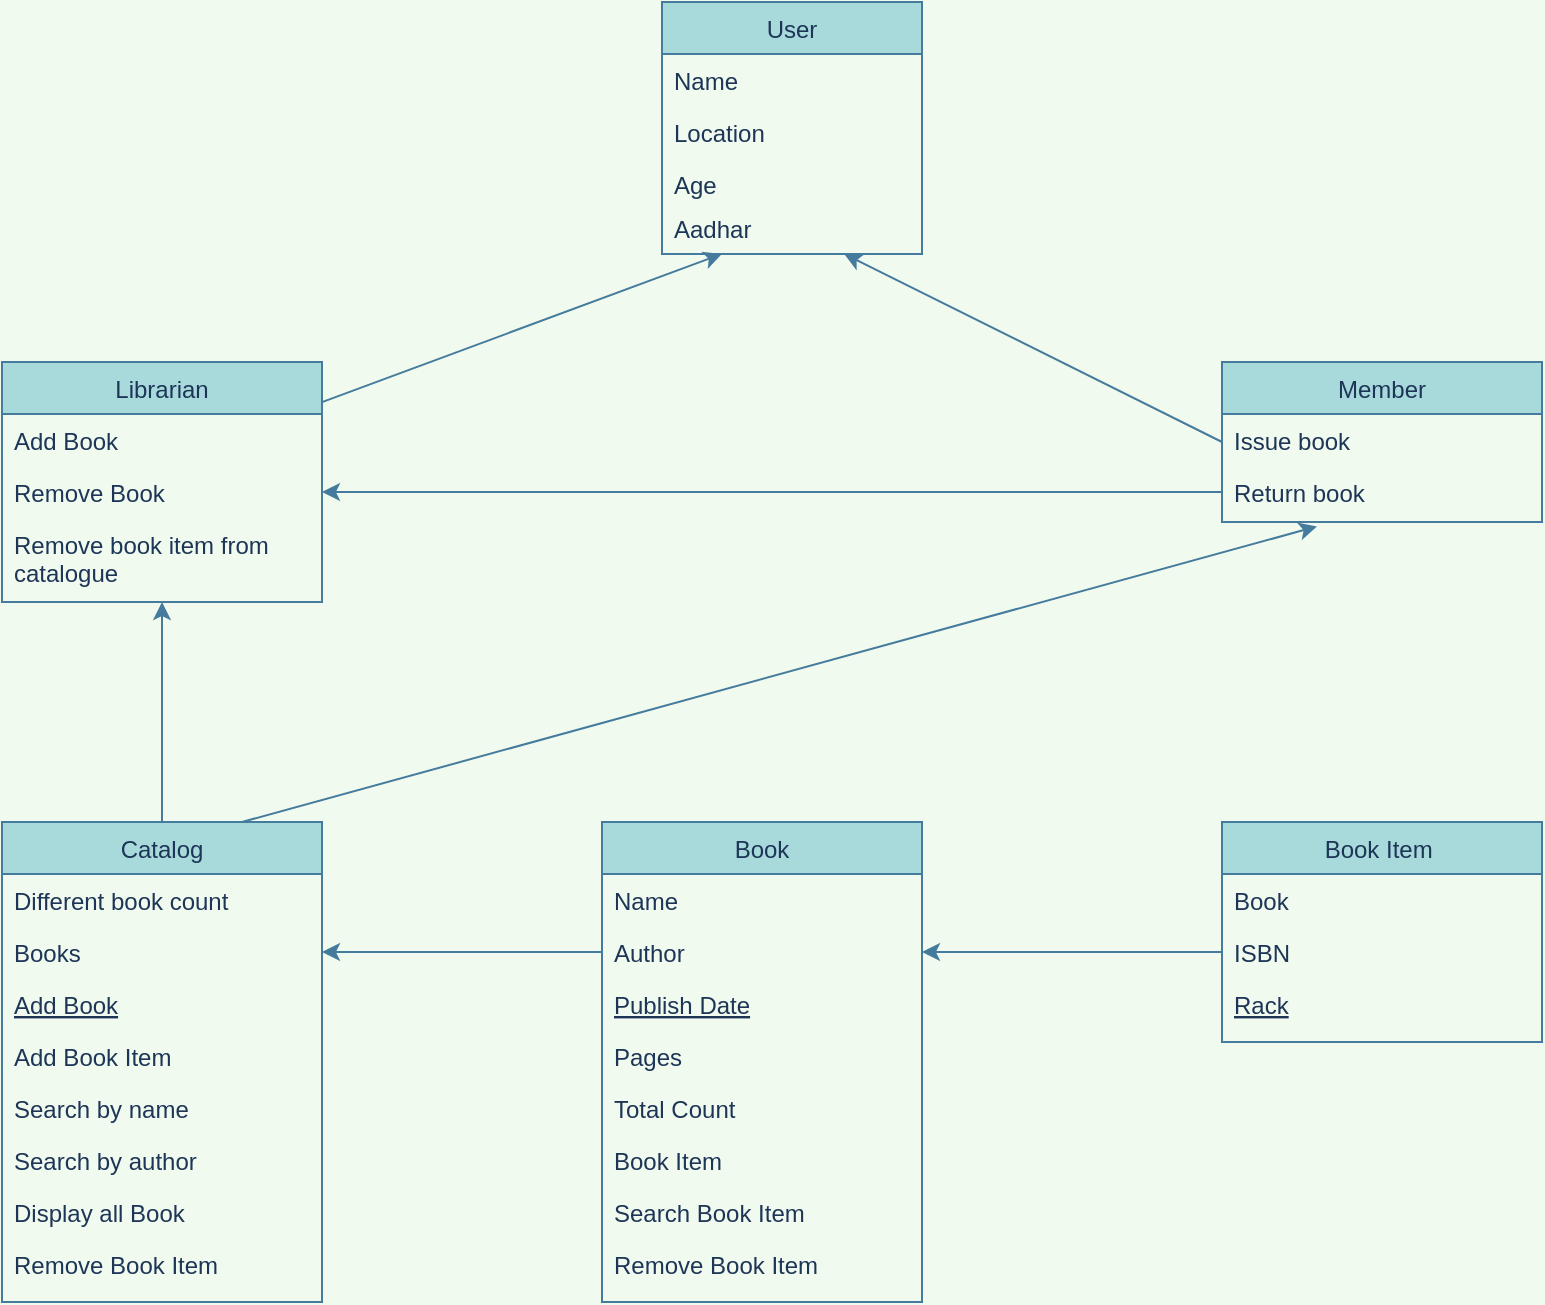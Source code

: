 <mxfile version="13.4.5" type="device"><diagram id="C5RBs43oDa-KdzZeNtuy" name="Page-1"><mxGraphModel dx="1490" dy="641" grid="1" gridSize="10" guides="1" tooltips="1" connect="1" arrows="1" fold="1" page="1" pageScale="1" pageWidth="827" pageHeight="1169" background="#F1FAEE" math="0" shadow="0"><root><mxCell id="WIyWlLk6GJQsqaUBKTNV-0"/><mxCell id="WIyWlLk6GJQsqaUBKTNV-1" parent="WIyWlLk6GJQsqaUBKTNV-0"/><mxCell id="Fq93NpsVWJ58ztdwX8Hd-27" value="" style="endArrow=classic;html=1;strokeColor=#457B9D;fillColor=#A8DADC;fontColor=#1D3557;exitX=1;exitY=0.167;exitDx=0;exitDy=0;exitPerimeter=0;" parent="WIyWlLk6GJQsqaUBKTNV-1" source="Fq93NpsVWJ58ztdwX8Hd-2" target="Fq93NpsVWJ58ztdwX8Hd-0" edge="1"><mxGeometry width="50" height="50" relative="1" as="geometry"><mxPoint x="190" y="315" as="sourcePoint"/><mxPoint x="410" y="150" as="targetPoint"/><Array as="points"/></mxGeometry></mxCell><mxCell id="Fq93NpsVWJ58ztdwX8Hd-30" value="" style="endArrow=classic;html=1;strokeColor=#457B9D;fillColor=#A8DADC;fontColor=#1D3557;" parent="WIyWlLk6GJQsqaUBKTNV-1" target="Fq93NpsVWJ58ztdwX8Hd-0" edge="1"><mxGeometry width="50" height="50" relative="1" as="geometry"><mxPoint x="640" y="260" as="sourcePoint"/><mxPoint x="730" y="75" as="targetPoint"/><Array as="points"/></mxGeometry></mxCell><mxCell id="Fq93NpsVWJ58ztdwX8Hd-55" value="" style="endArrow=classic;html=1;strokeColor=#457B9D;fillColor=#A8DADC;fontColor=#1D3557;exitX=0;exitY=0.5;exitDx=0;exitDy=0;" parent="WIyWlLk6GJQsqaUBKTNV-1" source="Fq93NpsVWJ58ztdwX8Hd-13" target="Fq93NpsVWJ58ztdwX8Hd-4" edge="1"><mxGeometry width="50" height="50" relative="1" as="geometry"><mxPoint x="480" y="290" as="sourcePoint"/><mxPoint x="281.923" y="133.402" as="targetPoint"/><Array as="points"/></mxGeometry></mxCell><mxCell id="Fq93NpsVWJ58ztdwX8Hd-58" value="" style="endArrow=classic;html=1;strokeColor=#457B9D;fillColor=#A8DADC;fontColor=#1D3557;exitX=0.5;exitY=0;exitDx=0;exitDy=0;" parent="WIyWlLk6GJQsqaUBKTNV-1" source="Fq93NpsVWJ58ztdwX8Hd-33" target="Fq93NpsVWJ58ztdwX8Hd-5" edge="1"><mxGeometry width="50" height="50" relative="1" as="geometry"><mxPoint x="140" y="470" as="sourcePoint"/><mxPoint x="190" y="420" as="targetPoint"/></mxGeometry></mxCell><mxCell id="Fq93NpsVWJ58ztdwX8Hd-59" value="" style="endArrow=classic;html=1;strokeColor=#457B9D;fillColor=#A8DADC;fontColor=#1D3557;entryX=0.297;entryY=1.162;entryDx=0;entryDy=0;entryPerimeter=0;exitX=0.75;exitY=0;exitDx=0;exitDy=0;" parent="WIyWlLk6GJQsqaUBKTNV-1" source="Fq93NpsVWJ58ztdwX8Hd-33" target="Fq93NpsVWJ58ztdwX8Hd-13" edge="1"><mxGeometry width="50" height="50" relative="1" as="geometry"><mxPoint x="200" y="520" as="sourcePoint"/><mxPoint x="250" y="470" as="targetPoint"/></mxGeometry></mxCell><mxCell id="Fq93NpsVWJ58ztdwX8Hd-60" value="" style="endArrow=classic;html=1;strokeColor=#457B9D;fillColor=#A8DADC;fontColor=#1D3557;entryX=1;entryY=0.5;entryDx=0;entryDy=0;exitX=0;exitY=0.5;exitDx=0;exitDy=0;" parent="WIyWlLk6GJQsqaUBKTNV-1" source="Fq93NpsVWJ58ztdwX8Hd-41" target="zkfFHV4jXpPFQw0GAbJ--8" edge="1"><mxGeometry width="50" height="50" relative="1" as="geometry"><mxPoint x="580" y="630" as="sourcePoint"/><mxPoint x="630" y="580" as="targetPoint"/></mxGeometry></mxCell><mxCell id="Fq93NpsVWJ58ztdwX8Hd-61" value="" style="endArrow=classic;html=1;strokeColor=#457B9D;fillColor=#A8DADC;fontColor=#1D3557;exitX=0;exitY=0.5;exitDx=0;exitDy=0;entryX=1;entryY=0.5;entryDx=0;entryDy=0;" parent="WIyWlLk6GJQsqaUBKTNV-1" source="zkfFHV4jXpPFQw0GAbJ--8" target="Fq93NpsVWJ58ztdwX8Hd-35" edge="1"><mxGeometry width="50" height="50" relative="1" as="geometry"><mxPoint x="280" y="630" as="sourcePoint"/><mxPoint x="330" y="580" as="targetPoint"/></mxGeometry></mxCell><mxCell id="Fq93NpsVWJ58ztdwX8Hd-2" value="Librarian" style="swimlane;fontStyle=0;align=center;verticalAlign=top;childLayout=stackLayout;horizontal=1;startSize=26;horizontalStack=0;resizeParent=1;resizeLast=0;collapsible=1;marginBottom=0;rounded=0;shadow=0;strokeWidth=1;fillColor=#A8DADC;strokeColor=#457B9D;fontColor=#1D3557;" parent="WIyWlLk6GJQsqaUBKTNV-1" vertex="1"><mxGeometry x="30" y="220" width="160" height="120" as="geometry"><mxRectangle x="550" y="140" width="160" height="26" as="alternateBounds"/></mxGeometry></mxCell><mxCell id="Fq93NpsVWJ58ztdwX8Hd-3" value="Add Book " style="text;align=left;verticalAlign=top;spacingLeft=4;spacingRight=4;overflow=hidden;rotatable=0;points=[[0,0.5],[1,0.5]];portConstraint=eastwest;fontColor=#1D3557;" parent="Fq93NpsVWJ58ztdwX8Hd-2" vertex="1"><mxGeometry y="26" width="160" height="26" as="geometry"/></mxCell><mxCell id="Fq93NpsVWJ58ztdwX8Hd-4" value="Remove Book " style="text;align=left;verticalAlign=top;spacingLeft=4;spacingRight=4;overflow=hidden;rotatable=0;points=[[0,0.5],[1,0.5]];portConstraint=eastwest;rounded=0;shadow=0;html=0;fontColor=#1D3557;" parent="Fq93NpsVWJ58ztdwX8Hd-2" vertex="1"><mxGeometry y="52" width="160" height="26" as="geometry"/></mxCell><mxCell id="Fq93NpsVWJ58ztdwX8Hd-5" value="Remove book item from &#10;catalogue" style="text;align=left;verticalAlign=top;spacingLeft=4;spacingRight=4;overflow=hidden;rotatable=0;points=[[0,0.5],[1,0.5]];portConstraint=eastwest;rounded=0;shadow=0;html=0;fontColor=#1D3557;" parent="Fq93NpsVWJ58ztdwX8Hd-2" vertex="1"><mxGeometry y="78" width="160" height="42" as="geometry"/></mxCell><mxCell id="Fq93NpsVWJ58ztdwX8Hd-11" value="Member" style="swimlane;fontStyle=0;align=center;verticalAlign=top;childLayout=stackLayout;horizontal=1;startSize=26;horizontalStack=0;resizeParent=1;resizeLast=0;collapsible=1;marginBottom=0;rounded=0;shadow=0;strokeWidth=1;fillColor=#A8DADC;strokeColor=#457B9D;fontColor=#1D3557;" parent="WIyWlLk6GJQsqaUBKTNV-1" vertex="1"><mxGeometry x="640" y="220" width="160" height="80" as="geometry"><mxRectangle x="550" y="140" width="160" height="26" as="alternateBounds"/></mxGeometry></mxCell><mxCell id="Fq93NpsVWJ58ztdwX8Hd-12" value="Issue book" style="text;align=left;verticalAlign=top;spacingLeft=4;spacingRight=4;overflow=hidden;rotatable=0;points=[[0,0.5],[1,0.5]];portConstraint=eastwest;fontColor=#1D3557;" parent="Fq93NpsVWJ58ztdwX8Hd-11" vertex="1"><mxGeometry y="26" width="160" height="26" as="geometry"/></mxCell><mxCell id="Fq93NpsVWJ58ztdwX8Hd-13" value="Return book " style="text;align=left;verticalAlign=top;spacingLeft=4;spacingRight=4;overflow=hidden;rotatable=0;points=[[0,0.5],[1,0.5]];portConstraint=eastwest;rounded=0;shadow=0;html=0;fontColor=#1D3557;" parent="Fq93NpsVWJ58ztdwX8Hd-11" vertex="1"><mxGeometry y="52" width="160" height="26" as="geometry"/></mxCell><mxCell id="Fq93NpsVWJ58ztdwX8Hd-39" value="Book Item " style="swimlane;fontStyle=0;align=center;verticalAlign=top;childLayout=stackLayout;horizontal=1;startSize=26;horizontalStack=0;resizeParent=1;resizeLast=0;collapsible=1;marginBottom=0;rounded=0;shadow=0;strokeWidth=1;fillColor=#A8DADC;strokeColor=#457B9D;fontColor=#1D3557;" parent="WIyWlLk6GJQsqaUBKTNV-1" vertex="1"><mxGeometry x="640" y="450" width="160" height="110" as="geometry"><mxRectangle x="130" y="380" width="160" height="26" as="alternateBounds"/></mxGeometry></mxCell><mxCell id="Fq93NpsVWJ58ztdwX8Hd-40" value="Book " style="text;align=left;verticalAlign=top;spacingLeft=4;spacingRight=4;overflow=hidden;rotatable=0;points=[[0,0.5],[1,0.5]];portConstraint=eastwest;fontColor=#1D3557;" parent="Fq93NpsVWJ58ztdwX8Hd-39" vertex="1"><mxGeometry y="26" width="160" height="26" as="geometry"/></mxCell><mxCell id="Fq93NpsVWJ58ztdwX8Hd-41" value="ISBN" style="text;align=left;verticalAlign=top;spacingLeft=4;spacingRight=4;overflow=hidden;rotatable=0;points=[[0,0.5],[1,0.5]];portConstraint=eastwest;rounded=0;shadow=0;html=0;fontColor=#1D3557;" parent="Fq93NpsVWJ58ztdwX8Hd-39" vertex="1"><mxGeometry y="52" width="160" height="26" as="geometry"/></mxCell><mxCell id="Fq93NpsVWJ58ztdwX8Hd-43" value="Rack" style="text;align=left;verticalAlign=top;spacingLeft=4;spacingRight=4;overflow=hidden;rotatable=0;points=[[0,0.5],[1,0.5]];portConstraint=eastwest;fontStyle=4;fontColor=#1D3557;" parent="Fq93NpsVWJ58ztdwX8Hd-39" vertex="1"><mxGeometry y="78" width="160" height="26" as="geometry"/></mxCell><mxCell id="zkfFHV4jXpPFQw0GAbJ--6" value="Book&#10;" style="swimlane;fontStyle=0;align=center;verticalAlign=top;childLayout=stackLayout;horizontal=1;startSize=26;horizontalStack=0;resizeParent=1;resizeLast=0;collapsible=1;marginBottom=0;rounded=0;shadow=0;strokeWidth=1;fillColor=#A8DADC;strokeColor=#457B9D;fontColor=#1D3557;" parent="WIyWlLk6GJQsqaUBKTNV-1" vertex="1"><mxGeometry x="330" y="450" width="160" height="240" as="geometry"><mxRectangle x="130" y="380" width="160" height="26" as="alternateBounds"/></mxGeometry></mxCell><mxCell id="zkfFHV4jXpPFQw0GAbJ--7" value="Name" style="text;align=left;verticalAlign=top;spacingLeft=4;spacingRight=4;overflow=hidden;rotatable=0;points=[[0,0.5],[1,0.5]];portConstraint=eastwest;fontColor=#1D3557;" parent="zkfFHV4jXpPFQw0GAbJ--6" vertex="1"><mxGeometry y="26" width="160" height="26" as="geometry"/></mxCell><mxCell id="zkfFHV4jXpPFQw0GAbJ--8" value="Author" style="text;align=left;verticalAlign=top;spacingLeft=4;spacingRight=4;overflow=hidden;rotatable=0;points=[[0,0.5],[1,0.5]];portConstraint=eastwest;rounded=0;shadow=0;html=0;fontColor=#1D3557;" parent="zkfFHV4jXpPFQw0GAbJ--6" vertex="1"><mxGeometry y="52" width="160" height="26" as="geometry"/></mxCell><mxCell id="zkfFHV4jXpPFQw0GAbJ--10" value="Publish Date" style="text;align=left;verticalAlign=top;spacingLeft=4;spacingRight=4;overflow=hidden;rotatable=0;points=[[0,0.5],[1,0.5]];portConstraint=eastwest;fontStyle=4;fontColor=#1D3557;" parent="zkfFHV4jXpPFQw0GAbJ--6" vertex="1"><mxGeometry y="78" width="160" height="26" as="geometry"/></mxCell><mxCell id="zkfFHV4jXpPFQw0GAbJ--11" value="Pages" style="text;align=left;verticalAlign=top;spacingLeft=4;spacingRight=4;overflow=hidden;rotatable=0;points=[[0,0.5],[1,0.5]];portConstraint=eastwest;fontColor=#1D3557;" parent="zkfFHV4jXpPFQw0GAbJ--6" vertex="1"><mxGeometry y="104" width="160" height="26" as="geometry"/></mxCell><mxCell id="Fq93NpsVWJ58ztdwX8Hd-45" value="Total Count " style="text;align=left;verticalAlign=top;spacingLeft=4;spacingRight=4;overflow=hidden;rotatable=0;points=[[0,0.5],[1,0.5]];portConstraint=eastwest;fontColor=#1D3557;" parent="zkfFHV4jXpPFQw0GAbJ--6" vertex="1"><mxGeometry y="130" width="160" height="26" as="geometry"/></mxCell><mxCell id="Fq93NpsVWJ58ztdwX8Hd-46" value="Book Item " style="text;align=left;verticalAlign=top;spacingLeft=4;spacingRight=4;overflow=hidden;rotatable=0;points=[[0,0.5],[1,0.5]];portConstraint=eastwest;fontColor=#1D3557;" parent="zkfFHV4jXpPFQw0GAbJ--6" vertex="1"><mxGeometry y="156" width="160" height="26" as="geometry"/></mxCell><mxCell id="Fq93NpsVWJ58ztdwX8Hd-47" value="Search Book Item " style="text;align=left;verticalAlign=top;spacingLeft=4;spacingRight=4;overflow=hidden;rotatable=0;points=[[0,0.5],[1,0.5]];portConstraint=eastwest;fontColor=#1D3557;" parent="zkfFHV4jXpPFQw0GAbJ--6" vertex="1"><mxGeometry y="182" width="160" height="26" as="geometry"/></mxCell><mxCell id="Fq93NpsVWJ58ztdwX8Hd-48" value="Remove Book Item " style="text;align=left;verticalAlign=top;spacingLeft=4;spacingRight=4;overflow=hidden;rotatable=0;points=[[0,0.5],[1,0.5]];portConstraint=eastwest;fontColor=#1D3557;" parent="zkfFHV4jXpPFQw0GAbJ--6" vertex="1"><mxGeometry y="208" width="160" height="26" as="geometry"/></mxCell><mxCell id="Fq93NpsVWJ58ztdwX8Hd-33" value="Catalog&#10;" style="swimlane;fontStyle=0;align=center;verticalAlign=top;childLayout=stackLayout;horizontal=1;startSize=26;horizontalStack=0;resizeParent=1;resizeLast=0;collapsible=1;marginBottom=0;rounded=0;shadow=0;strokeWidth=1;fillColor=#A8DADC;strokeColor=#457B9D;fontColor=#1D3557;" parent="WIyWlLk6GJQsqaUBKTNV-1" vertex="1"><mxGeometry x="30" y="450" width="160" height="240" as="geometry"><mxRectangle x="130" y="380" width="160" height="26" as="alternateBounds"/></mxGeometry></mxCell><mxCell id="Fq93NpsVWJ58ztdwX8Hd-34" value="Different book count " style="text;align=left;verticalAlign=top;spacingLeft=4;spacingRight=4;overflow=hidden;rotatable=0;points=[[0,0.5],[1,0.5]];portConstraint=eastwest;fontColor=#1D3557;" parent="Fq93NpsVWJ58ztdwX8Hd-33" vertex="1"><mxGeometry y="26" width="160" height="26" as="geometry"/></mxCell><mxCell id="Fq93NpsVWJ58ztdwX8Hd-35" value="Books" style="text;align=left;verticalAlign=top;spacingLeft=4;spacingRight=4;overflow=hidden;rotatable=0;points=[[0,0.5],[1,0.5]];portConstraint=eastwest;rounded=0;shadow=0;html=0;fontColor=#1D3557;" parent="Fq93NpsVWJ58ztdwX8Hd-33" vertex="1"><mxGeometry y="52" width="160" height="26" as="geometry"/></mxCell><mxCell id="Fq93NpsVWJ58ztdwX8Hd-37" value="Add Book" style="text;align=left;verticalAlign=top;spacingLeft=4;spacingRight=4;overflow=hidden;rotatable=0;points=[[0,0.5],[1,0.5]];portConstraint=eastwest;fontStyle=4;fontColor=#1D3557;" parent="Fq93NpsVWJ58ztdwX8Hd-33" vertex="1"><mxGeometry y="78" width="160" height="26" as="geometry"/></mxCell><mxCell id="Fq93NpsVWJ58ztdwX8Hd-38" value="Add Book Item " style="text;align=left;verticalAlign=top;spacingLeft=4;spacingRight=4;overflow=hidden;rotatable=0;points=[[0,0.5],[1,0.5]];portConstraint=eastwest;fontColor=#1D3557;" parent="Fq93NpsVWJ58ztdwX8Hd-33" vertex="1"><mxGeometry y="104" width="160" height="26" as="geometry"/></mxCell><mxCell id="Fq93NpsVWJ58ztdwX8Hd-51" value="Search by name " style="text;align=left;verticalAlign=top;spacingLeft=4;spacingRight=4;overflow=hidden;rotatable=0;points=[[0,0.5],[1,0.5]];portConstraint=eastwest;fontColor=#1D3557;" parent="Fq93NpsVWJ58ztdwX8Hd-33" vertex="1"><mxGeometry y="130" width="160" height="26" as="geometry"/></mxCell><mxCell id="Fq93NpsVWJ58ztdwX8Hd-50" value="Search by author" style="text;align=left;verticalAlign=top;spacingLeft=4;spacingRight=4;overflow=hidden;rotatable=0;points=[[0,0.5],[1,0.5]];portConstraint=eastwest;fontColor=#1D3557;" parent="Fq93NpsVWJ58ztdwX8Hd-33" vertex="1"><mxGeometry y="156" width="160" height="26" as="geometry"/></mxCell><mxCell id="Fq93NpsVWJ58ztdwX8Hd-52" value="Display all Book " style="text;align=left;verticalAlign=top;spacingLeft=4;spacingRight=4;overflow=hidden;rotatable=0;points=[[0,0.5],[1,0.5]];portConstraint=eastwest;fontColor=#1D3557;" parent="Fq93NpsVWJ58ztdwX8Hd-33" vertex="1"><mxGeometry y="182" width="160" height="26" as="geometry"/></mxCell><mxCell id="Fq93NpsVWJ58ztdwX8Hd-54" value="Remove Book Item " style="text;align=left;verticalAlign=top;spacingLeft=4;spacingRight=4;overflow=hidden;rotatable=0;points=[[0,0.5],[1,0.5]];portConstraint=eastwest;fontColor=#1D3557;" parent="Fq93NpsVWJ58ztdwX8Hd-33" vertex="1"><mxGeometry y="208" width="160" height="26" as="geometry"/></mxCell><mxCell id="zkfFHV4jXpPFQw0GAbJ--0" value="User" style="swimlane;fontStyle=0;align=center;verticalAlign=top;childLayout=stackLayout;horizontal=1;startSize=26;horizontalStack=0;resizeParent=1;resizeLast=0;collapsible=1;marginBottom=0;rounded=0;shadow=0;strokeWidth=1;fillColor=#A8DADC;strokeColor=#457B9D;fontColor=#1D3557;sketch=0;glass=0;" parent="WIyWlLk6GJQsqaUBKTNV-1" vertex="1"><mxGeometry x="360" y="40" width="130" height="126" as="geometry"><mxRectangle x="230" y="140" width="160" height="26" as="alternateBounds"/></mxGeometry></mxCell><mxCell id="zkfFHV4jXpPFQw0GAbJ--1" value="Name" style="text;align=left;verticalAlign=top;spacingLeft=4;spacingRight=4;overflow=hidden;rotatable=0;points=[[0,0.5],[1,0.5]];portConstraint=eastwest;fontColor=#1D3557;" parent="zkfFHV4jXpPFQw0GAbJ--0" vertex="1"><mxGeometry y="26" width="130" height="26" as="geometry"/></mxCell><mxCell id="zkfFHV4jXpPFQw0GAbJ--2" value="Location " style="text;align=left;verticalAlign=top;spacingLeft=4;spacingRight=4;overflow=hidden;rotatable=0;points=[[0,0.5],[1,0.5]];portConstraint=eastwest;rounded=0;shadow=0;html=0;fontColor=#1D3557;" parent="zkfFHV4jXpPFQw0GAbJ--0" vertex="1"><mxGeometry y="52" width="130" height="26" as="geometry"/></mxCell><mxCell id="zkfFHV4jXpPFQw0GAbJ--3" value="Age" style="text;align=left;verticalAlign=top;spacingLeft=4;spacingRight=4;overflow=hidden;rotatable=0;points=[[0,0.5],[1,0.5]];portConstraint=eastwest;rounded=0;shadow=0;html=0;fontColor=#1D3557;" parent="zkfFHV4jXpPFQw0GAbJ--0" vertex="1"><mxGeometry y="78" width="130" height="22" as="geometry"/></mxCell><mxCell id="Fq93NpsVWJ58ztdwX8Hd-0" value="Aadhar" style="text;align=left;verticalAlign=top;spacingLeft=4;spacingRight=4;overflow=hidden;rotatable=0;points=[[0,0.5],[1,0.5]];portConstraint=eastwest;fontColor=#1D3557;" parent="zkfFHV4jXpPFQw0GAbJ--0" vertex="1"><mxGeometry y="100" width="130" height="26" as="geometry"/></mxCell></root></mxGraphModel></diagram></mxfile>